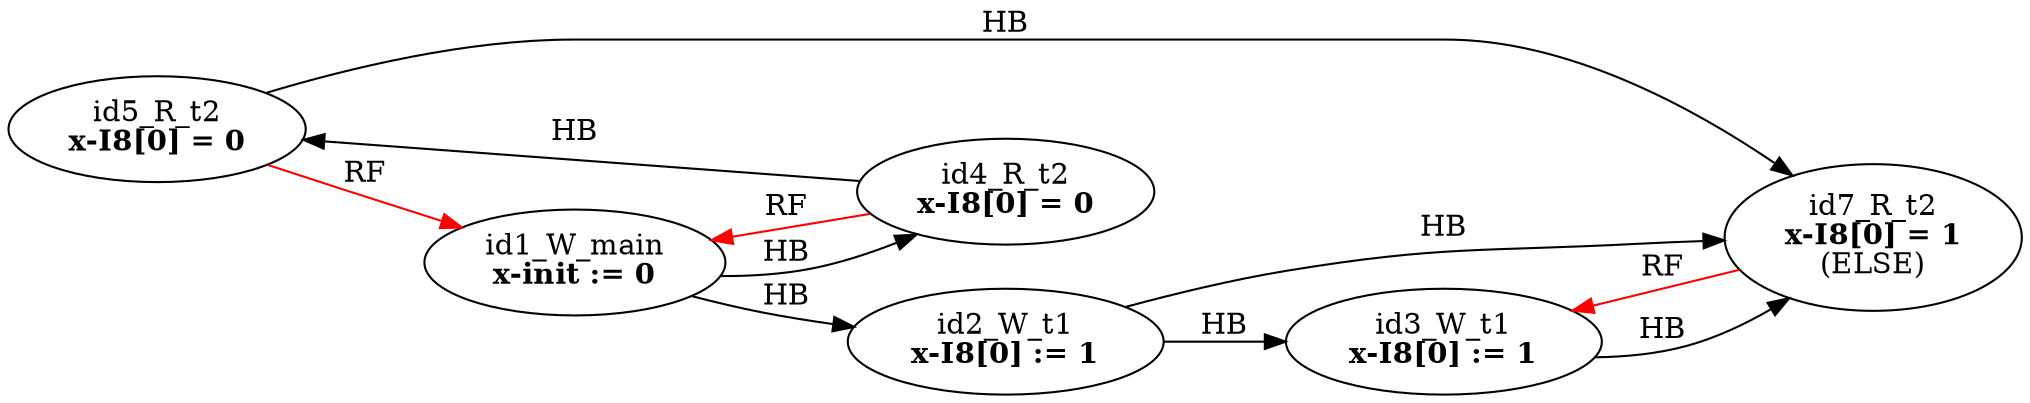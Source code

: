 digraph memory_model {
rankdir=LR;
splines=true; esep=0.5;
id2_W_t1 -> id3_W_t1 [label = "HB", color="black"];
id4_R_t2 -> id5_R_t2 [label = "HB", color="black"];
id5_R_t2 -> id7_R_t2 [label = "HB", color="black"];
id1_W_main -> id2_W_t1 [label = "HB", color="black"];
id1_W_main -> id4_R_t2 [label = "HB", color="black"];
id2_W_t1 -> id7_R_t2 [label = "HB", color="black"];
id3_W_t1 -> id7_R_t2 [label = "HB", color="black"];
id4_R_t2 -> id1_W_main [label = "RF", color="red"];
id5_R_t2 -> id1_W_main [label = "RF", color="red"];
id7_R_t2 -> id3_W_t1 [label = "RF", color="red"];
id1_W_main [label=<id1_W_main<br/><B>x-init := 0</B>>, pos="2.5,6!"]
id2_W_t1 [label=<id2_W_t1<br/><B>x-I8[0] := 1</B>>, pos="0,4!"]
id3_W_t1 [label=<id3_W_t1<br/><B>x-I8[0] := 1</B>>, pos="0,2!"]
id4_R_t2 [label=<id4_R_t2<br/><B>x-I8[0] = 0</B>>, pos="5,4!"]
id5_R_t2 [label=<id5_R_t2<br/><B>x-I8[0] = 0</B>>, pos="5,2!"]
id7_R_t2 [label=<id7_R_t2<br/><B>x-I8[0] = 1</B><br/>(ELSE)>, pos="5,0!"]
}